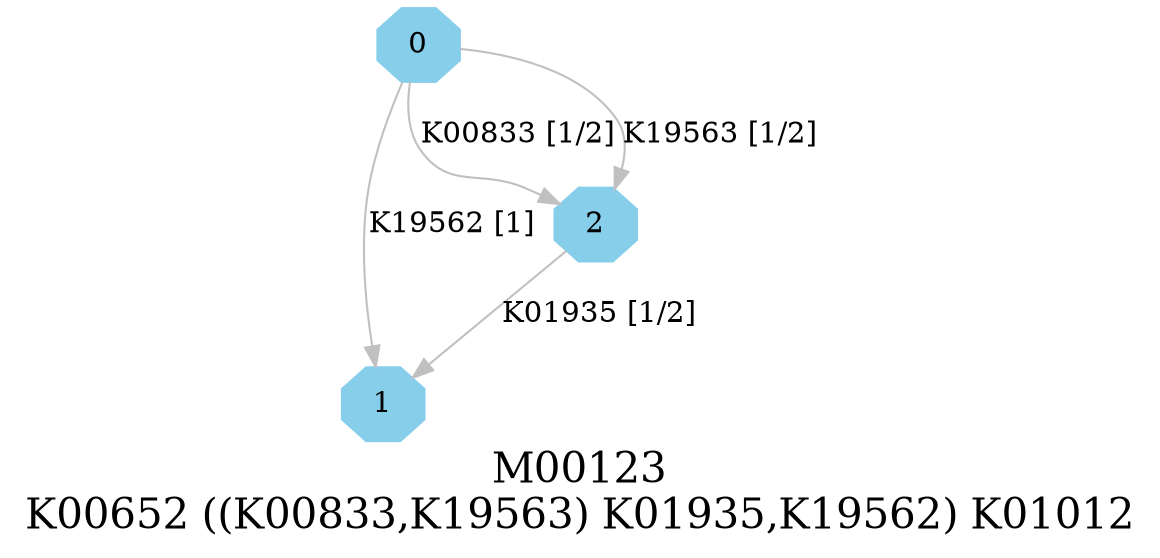 digraph G {
graph [label="M00123
K00652 ((K00833,K19563) K01935,K19562) K01012",fontsize=20];
node [shape=box,style=filled];
edge [len=3,color=grey];
{node [width=.3,height=.3,shape=octagon,style=filled,color=skyblue] 0 1 2 }
0 -> 2 [label="K00833 [1/2]"];
0 -> 2 [label="K19563 [1/2]"];
0 -> 1 [label="K19562 [1]"];
2 -> 1 [label="K01935 [1/2]"];
}